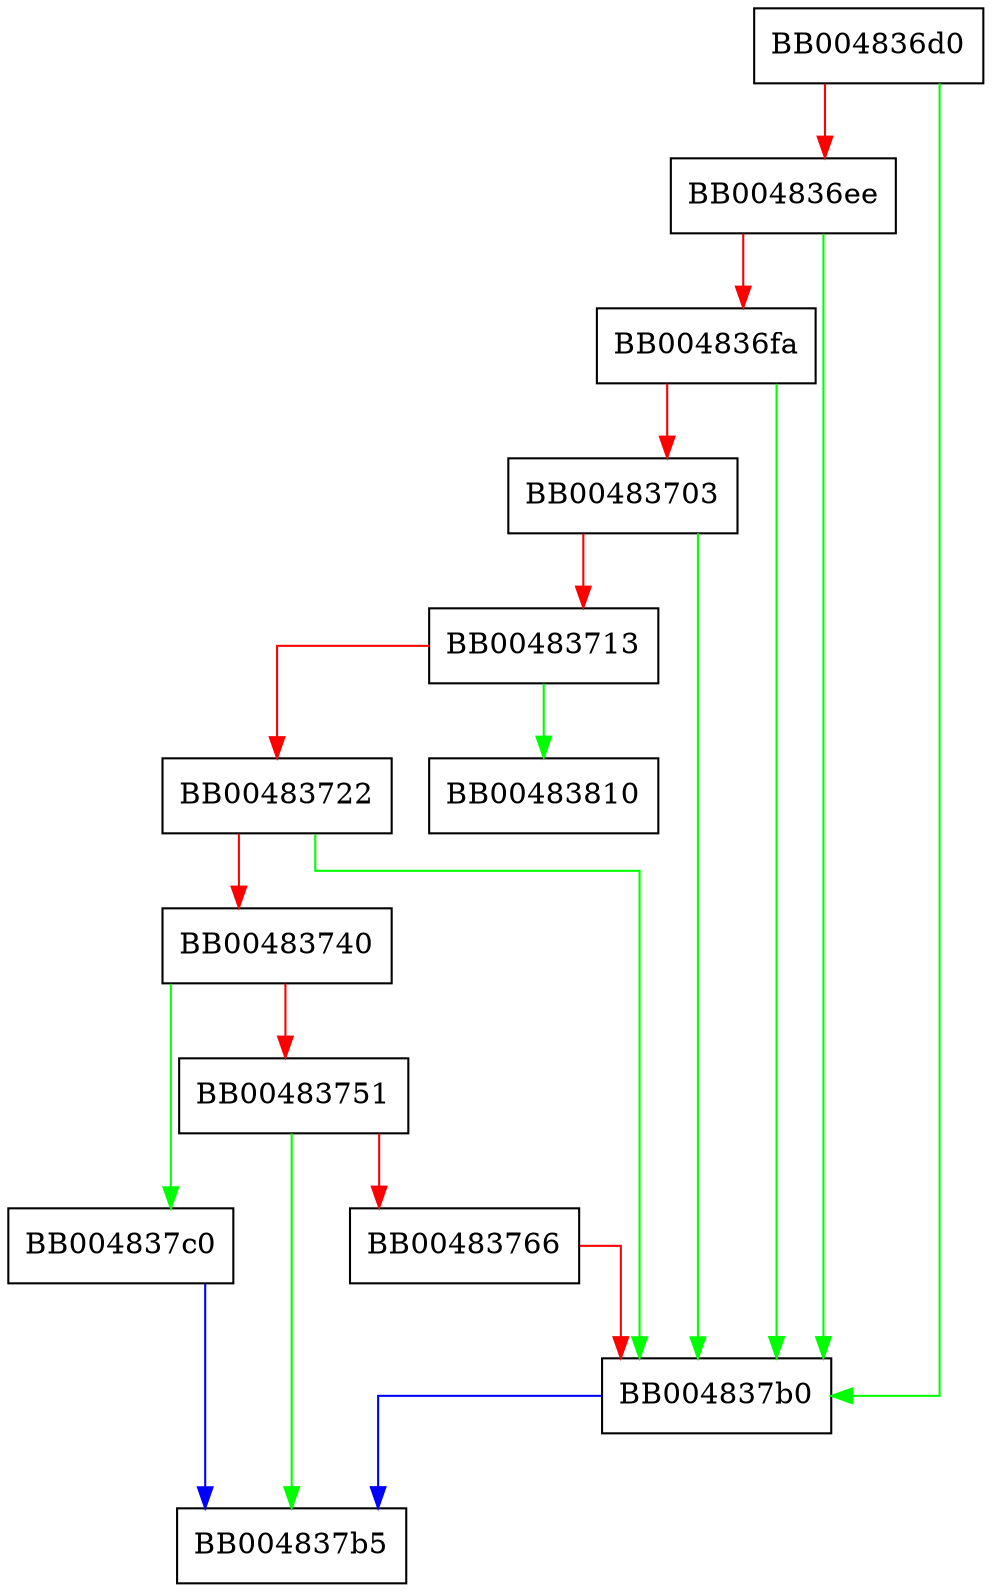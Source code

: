digraph SSL_COMP_add_compression_method {
  node [shape="box"];
  graph [splines=ortho];
  BB004836d0 -> BB004837b0 [color="green"];
  BB004836d0 -> BB004836ee [color="red"];
  BB004836ee -> BB004837b0 [color="green"];
  BB004836ee -> BB004836fa [color="red"];
  BB004836fa -> BB004837b0 [color="green"];
  BB004836fa -> BB00483703 [color="red"];
  BB00483703 -> BB004837b0 [color="green"];
  BB00483703 -> BB00483713 [color="red"];
  BB00483713 -> BB00483810 [color="green"];
  BB00483713 -> BB00483722 [color="red"];
  BB00483722 -> BB004837b0 [color="green"];
  BB00483722 -> BB00483740 [color="red"];
  BB00483740 -> BB004837c0 [color="green"];
  BB00483740 -> BB00483751 [color="red"];
  BB00483751 -> BB004837b5 [color="green"];
  BB00483751 -> BB00483766 [color="red"];
  BB00483766 -> BB004837b0 [color="red"];
  BB004837b0 -> BB004837b5 [color="blue"];
  BB004837c0 -> BB004837b5 [color="blue"];
}